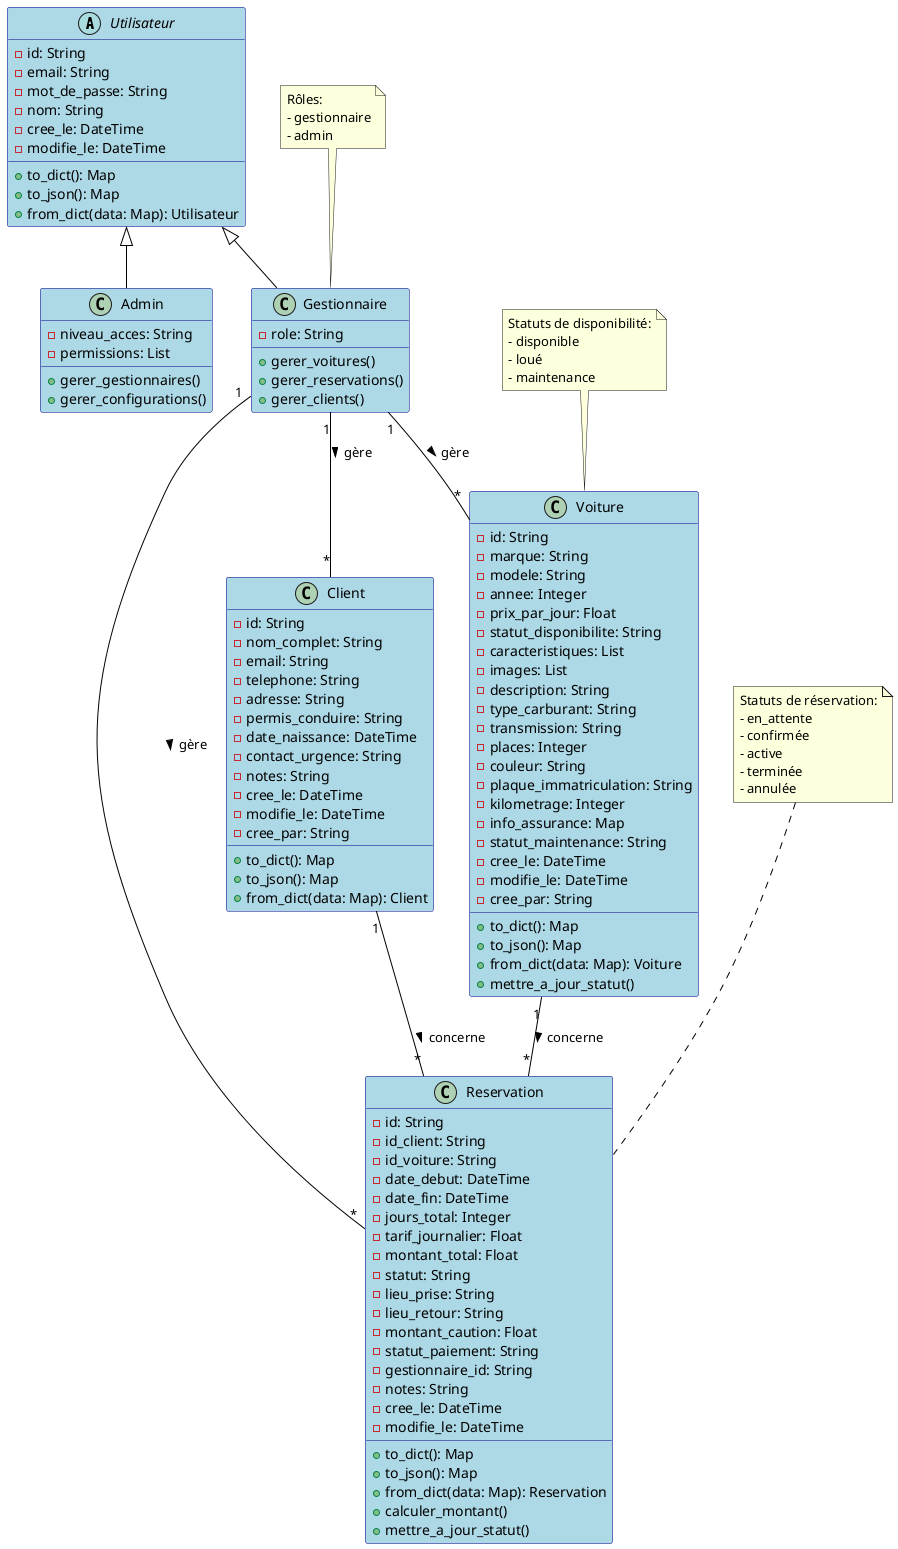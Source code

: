 @startuml Caraya - Diagramme de Classes

skinparam class {
    BackgroundColor LightBlue
    ArrowColor Black
    BorderColor DarkBlue
}

' Classes principales
abstract class Utilisateur {
    -id: String
    -email: String
    -mot_de_passe: String
    -nom: String
    -cree_le: DateTime
    -modifie_le: DateTime
    +to_dict(): Map
    +to_json(): Map
    +from_dict(data: Map): Utilisateur
}

class Admin {
    -niveau_acces: String
    -permissions: List
    +gerer_gestionnaires()
    +gerer_configurations()
}

class Gestionnaire {
    -role: String
    +gerer_voitures()
    +gerer_reservations()
    +gerer_clients()
}

class Client {
    -id: String
    -nom_complet: String
    -email: String
    -telephone: String
    -adresse: String
    -permis_conduire: String
    -date_naissance: DateTime
    -contact_urgence: String
    -notes: String
    -cree_le: DateTime
    -modifie_le: DateTime
    -cree_par: String
    +to_dict(): Map
    +to_json(): Map
    +from_dict(data: Map): Client
}

class Voiture {
    -id: String
    -marque: String
    -modele: String
    -annee: Integer
    -prix_par_jour: Float
    -statut_disponibilite: String
    -caracteristiques: List
    -images: List
    -description: String
    -type_carburant: String
    -transmission: String
    -places: Integer
    -couleur: String
    -plaque_immatriculation: String
    -kilometrage: Integer
    -info_assurance: Map
    -statut_maintenance: String
    -cree_le: DateTime
    -modifie_le: DateTime
    -cree_par: String
    +to_dict(): Map
    +to_json(): Map
    +from_dict(data: Map): Voiture
    +mettre_a_jour_statut()
}

class Reservation {
    -id: String
    -id_client: String
    -id_voiture: String
    -date_debut: DateTime
    -date_fin: DateTime
    -jours_total: Integer
    -tarif_journalier: Float
    -montant_total: Float
    -statut: String
    -lieu_prise: String
    -lieu_retour: String
    -montant_caution: Float
    -statut_paiement: String
    -gestionnaire_id: String
    -notes: String
    -cree_le: DateTime
    -modifie_le: DateTime
    +to_dict(): Map
    +to_json(): Map
    +from_dict(data: Map): Reservation
    +calculer_montant()
    +mettre_a_jour_statut()
}

' Héritage
Utilisateur <|-- Admin
Utilisateur <|-- Gestionnaire

' Relations
Gestionnaire "1" -- "*" Client : gère >
Client "1" -- "*" Reservation : concerne >
Voiture "1" -- "*" Reservation : concerne >
Gestionnaire "1" -- "*" Reservation : gère >
Gestionnaire "1" -- "*" Voiture : gère >

' Notes
note "Statuts de réservation:\n- en_attente\n- confirmée\n- active\n- terminée\n- annulée" as N1
N1 .. Reservation

note "Statuts de disponibilité:\n- disponible\n- loué\n- maintenance" as N2
N2 .. Voiture

note "Rôles:\n- gestionnaire\n- admin" as N3
N3 .. Gestionnaire

@enduml 